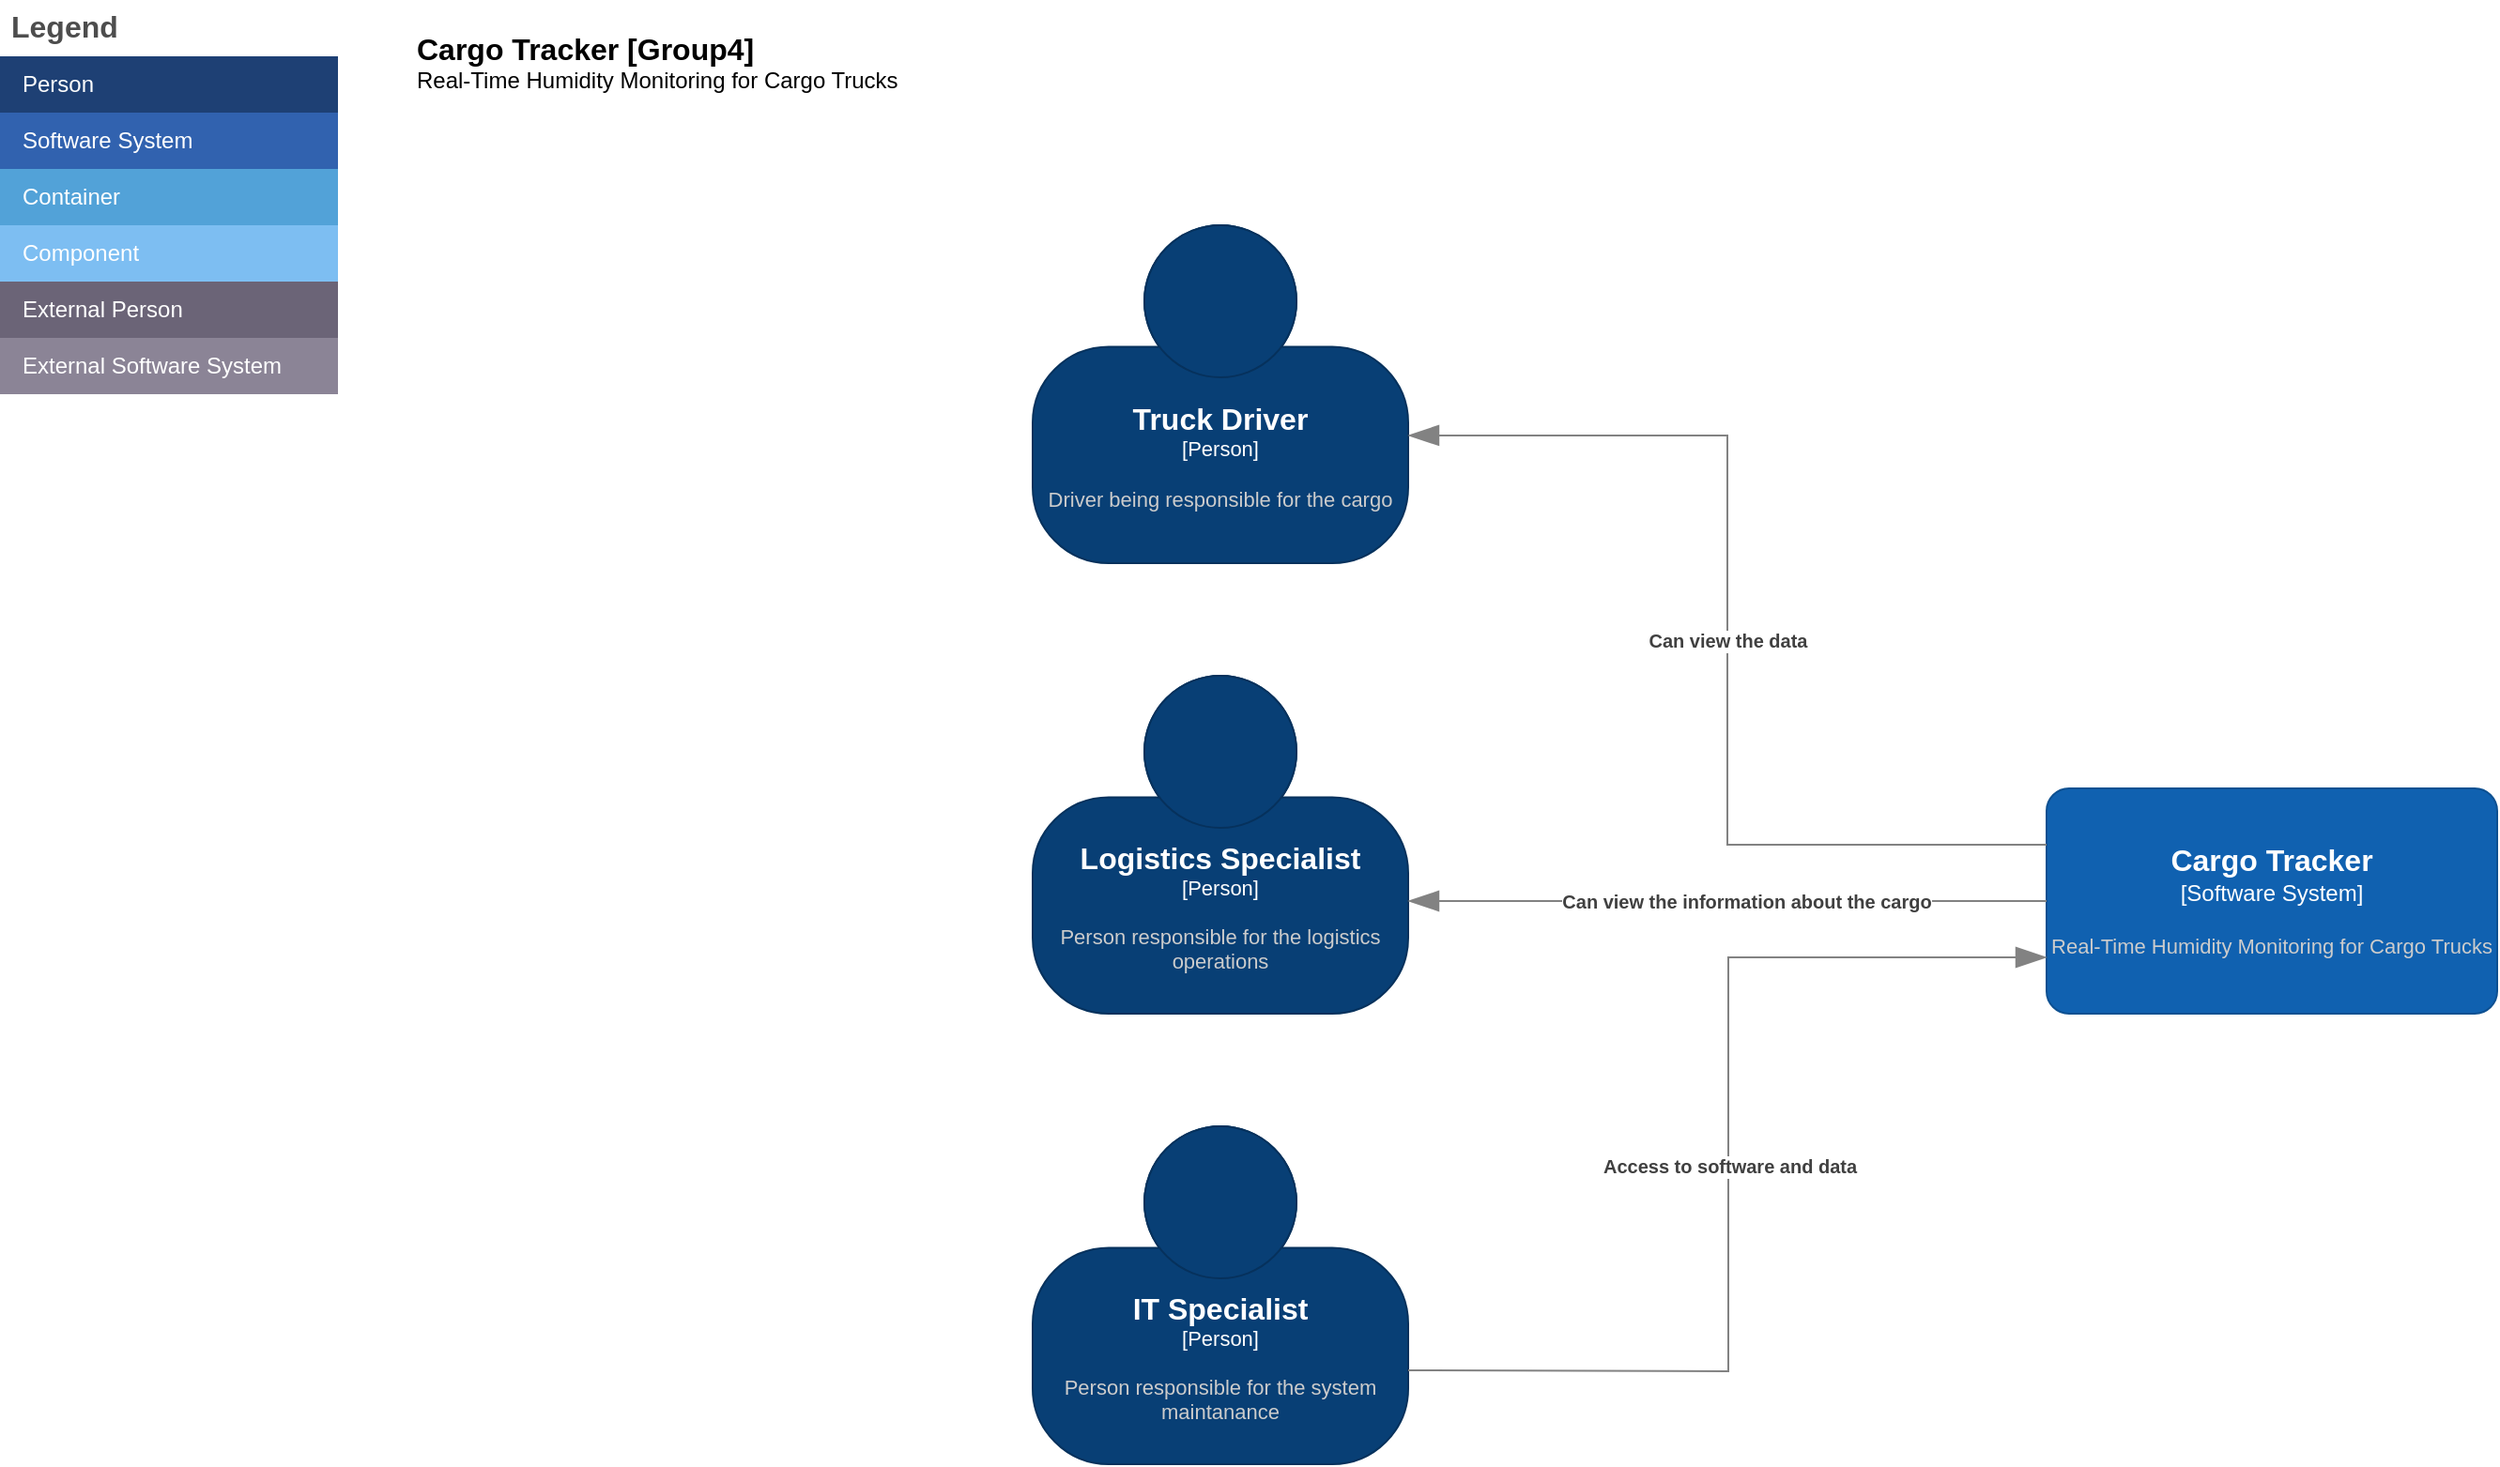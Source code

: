 <mxfile version="24.7.17" pages="2">
  <diagram name="Strona-1" id="Bht_FuHH5Pa5uhFDIL36">
    <mxGraphModel dx="2261" dy="2061" grid="1" gridSize="10" guides="1" tooltips="1" connect="1" arrows="1" fold="1" page="1" pageScale="1" pageWidth="827" pageHeight="1169" math="0" shadow="0">
      <root>
        <mxCell id="0" />
        <mxCell id="1" parent="0" />
        <object placeholders="1" c4Name="Cargo Tracker" c4Type="Software System" c4Description="Real-Time Humidity Monitoring for Cargo Trucks" label="&lt;font style=&quot;font-size: 16px&quot;&gt;&lt;b&gt;%c4Name%&lt;/b&gt;&lt;/font&gt;&lt;div&gt;[%c4Type%]&lt;/div&gt;&lt;br&gt;&lt;div&gt;&lt;font style=&quot;font-size: 11px&quot;&gt;&lt;font color=&quot;#cccccc&quot;&gt;%c4Description%&lt;/font&gt;&lt;/div&gt;" id="fI_2BWMxbm71k8MSzg18-3">
          <mxCell style="rounded=1;whiteSpace=wrap;html=1;labelBackgroundColor=none;fillColor=#1061B0;fontColor=#ffffff;align=center;arcSize=10;strokeColor=#0D5091;metaEdit=1;resizable=0;points=[[0.25,0,0],[0.5,0,0],[0.75,0,0],[1,0.25,0],[1,0.5,0],[1,0.75,0],[0.75,1,0],[0.5,1,0],[0.25,1,0],[0,0.75,0],[0,0.5,0],[0,0.25,0]];" parent="1" vertex="1">
            <mxGeometry x="270" y="360" width="240" height="120" as="geometry" />
          </mxCell>
        </object>
        <object placeholders="1" c4Name="Truck Driver" c4Type="Person" c4Description="Driver being responsible for the cargo" label="&lt;font style=&quot;font-size: 16px&quot;&gt;&lt;b&gt;%c4Name%&lt;/b&gt;&lt;/font&gt;&lt;div&gt;[%c4Type%]&lt;/div&gt;&lt;br&gt;&lt;div&gt;&lt;font style=&quot;font-size: 11px&quot;&gt;&lt;font color=&quot;#cccccc&quot;&gt;%c4Description%&lt;/font&gt;&lt;/div&gt;" id="fI_2BWMxbm71k8MSzg18-4">
          <mxCell style="html=1;fontSize=11;dashed=0;whiteSpace=wrap;fillColor=#083F75;strokeColor=#06315C;fontColor=#ffffff;shape=mxgraph.c4.person2;align=center;metaEdit=1;points=[[0.5,0,0],[1,0.5,0],[1,0.75,0],[0.75,1,0],[0.5,1,0],[0.25,1,0],[0,0.75,0],[0,0.5,0]];resizable=0;" parent="1" vertex="1">
            <mxGeometry x="-270" y="60" width="200" height="180" as="geometry" />
          </mxCell>
        </object>
        <object placeholders="1" c4Name="Logistics Specialist" c4Type="Person" c4Description="Person responsible for the logistics operations" label="&lt;font style=&quot;font-size: 16px&quot;&gt;&lt;b&gt;%c4Name%&lt;/b&gt;&lt;/font&gt;&lt;div&gt;[%c4Type%]&lt;/div&gt;&lt;br&gt;&lt;div&gt;&lt;font style=&quot;font-size: 11px&quot;&gt;&lt;font color=&quot;#cccccc&quot;&gt;%c4Description%&lt;/font&gt;&lt;/div&gt;" id="fI_2BWMxbm71k8MSzg18-5">
          <mxCell style="html=1;fontSize=11;dashed=0;whiteSpace=wrap;fillColor=#083F75;strokeColor=#06315C;fontColor=#ffffff;shape=mxgraph.c4.person2;align=center;metaEdit=1;points=[[0.5,0,0],[1,0.5,0],[1,0.75,0],[0.75,1,0],[0.5,1,0],[0.25,1,0],[0,0.75,0],[0,0.5,0]];resizable=0;" parent="1" vertex="1">
            <mxGeometry x="-270" y="300" width="200" height="180" as="geometry" />
          </mxCell>
        </object>
        <object placeholders="1" c4Name="IT Specialist" c4Type="Person" c4Description="Person responsible for the system maintanance" label="&lt;font style=&quot;font-size: 16px&quot;&gt;&lt;b&gt;%c4Name%&lt;/b&gt;&lt;/font&gt;&lt;div&gt;[%c4Type%]&lt;/div&gt;&lt;br&gt;&lt;div&gt;&lt;font style=&quot;font-size: 11px&quot;&gt;&lt;font color=&quot;#cccccc&quot;&gt;%c4Description%&lt;/font&gt;&lt;/div&gt;" id="fI_2BWMxbm71k8MSzg18-6">
          <mxCell style="html=1;fontSize=11;dashed=0;whiteSpace=wrap;fillColor=#083F75;strokeColor=#06315C;fontColor=#ffffff;shape=mxgraph.c4.person2;align=center;metaEdit=1;points=[[0.5,0,0],[1,0.5,0],[1,0.75,0],[0.75,1,0],[0.5,1,0],[0.25,1,0],[0,0.75,0],[0,0.5,0]];resizable=0;" parent="1" vertex="1">
            <mxGeometry x="-270" y="540" width="200" height="180" as="geometry" />
          </mxCell>
        </object>
        <object placeholders="1" c4Type="Relationship" c4Description="Can view the data" label="&lt;div style=&quot;text-align: left&quot;&gt;&lt;div style=&quot;text-align: center&quot;&gt;&lt;b&gt;%c4Description%&lt;/b&gt;&lt;/div&gt;" id="fI_2BWMxbm71k8MSzg18-16">
          <mxCell style="endArrow=blockThin;html=1;fontSize=10;fontColor=#404040;strokeWidth=1;endFill=1;strokeColor=#828282;elbow=vertical;metaEdit=1;endSize=14;startSize=14;jumpStyle=arc;jumpSize=16;rounded=0;edgeStyle=orthogonalEdgeStyle;entryX=1;entryY=0.622;entryDx=0;entryDy=0;entryPerimeter=0;" parent="1" source="fI_2BWMxbm71k8MSzg18-3" target="fI_2BWMxbm71k8MSzg18-4" edge="1">
            <mxGeometry width="240" relative="1" as="geometry">
              <mxPoint x="54" y="510" as="sourcePoint" />
              <mxPoint x="54" y="510" as="targetPoint" />
              <Array as="points">
                <mxPoint x="100" y="390" />
                <mxPoint x="100" y="172" />
              </Array>
            </mxGeometry>
          </mxCell>
        </object>
        <object placeholders="1" c4Type="Relationship" c4Description="Can view the information about the cargo" label="&lt;div style=&quot;text-align: left&quot;&gt;&lt;div style=&quot;text-align: center&quot;&gt;&lt;b&gt;%c4Description%&lt;/b&gt;&lt;/div&gt;" id="fI_2BWMxbm71k8MSzg18-18">
          <mxCell style="endArrow=blockThin;html=1;fontSize=10;fontColor=#404040;strokeWidth=1;endFill=1;strokeColor=#828282;elbow=vertical;metaEdit=1;endSize=14;startSize=14;jumpStyle=arc;jumpSize=16;rounded=0;edgeStyle=orthogonalEdgeStyle;" parent="1" source="fI_2BWMxbm71k8MSzg18-3" edge="1">
            <mxGeometry x="-0.029" width="240" relative="1" as="geometry">
              <mxPoint x="30" y="420" as="sourcePoint" />
              <mxPoint x="-70" y="420" as="targetPoint" />
              <mxPoint x="5" as="offset" />
            </mxGeometry>
          </mxCell>
        </object>
        <object placeholders="1" c4Type="Relationship" c4Description="Access to software and data" label="&lt;div style=&quot;text-align: left&quot;&gt;&lt;div style=&quot;text-align: center&quot;&gt;&lt;b&gt;%c4Description%&lt;/b&gt;&lt;/div&gt;" id="fI_2BWMxbm71k8MSzg18-22">
          <mxCell style="endArrow=blockThin;html=1;fontSize=10;fontColor=#404040;strokeWidth=1;endFill=1;strokeColor=#828282;elbow=vertical;metaEdit=1;endSize=14;startSize=14;jumpStyle=arc;jumpSize=16;rounded=0;edgeStyle=orthogonalEdgeStyle;entryX=0;entryY=0.75;entryDx=0;entryDy=0;entryPerimeter=0;" parent="1" target="fI_2BWMxbm71k8MSzg18-3" edge="1">
            <mxGeometry width="240" relative="1" as="geometry">
              <mxPoint x="-70" y="670" as="sourcePoint" />
              <mxPoint x="-50" y="660" as="targetPoint" />
            </mxGeometry>
          </mxCell>
        </object>
        <mxCell id="ROyf7U0Roz68xv3hnPWP-1" value="Legend" style="shape=table;startSize=30;container=1;collapsible=0;childLayout=tableLayout;fontSize=16;align=left;verticalAlign=top;fillColor=none;strokeColor=none;fontColor=#4D4D4D;fontStyle=1;spacingLeft=6;spacing=0;resizable=0;" vertex="1" parent="1">
          <mxGeometry x="-820" y="-60" width="180" height="210" as="geometry" />
        </mxCell>
        <mxCell id="ROyf7U0Roz68xv3hnPWP-2" value="" style="shape=tableRow;horizontal=0;startSize=0;swimlaneHead=0;swimlaneBody=0;strokeColor=inherit;top=0;left=0;bottom=0;right=0;collapsible=0;dropTarget=0;fillColor=none;points=[[0,0.5],[1,0.5]];portConstraint=eastwest;fontSize=12;" vertex="1" parent="ROyf7U0Roz68xv3hnPWP-1">
          <mxGeometry y="30" width="180" height="30" as="geometry" />
        </mxCell>
        <mxCell id="ROyf7U0Roz68xv3hnPWP-3" value="Person" style="shape=partialRectangle;html=1;whiteSpace=wrap;connectable=0;strokeColor=inherit;overflow=hidden;fillColor=#1E4074;top=0;left=0;bottom=0;right=0;pointerEvents=1;fontSize=12;align=left;fontColor=#FFFFFF;gradientColor=none;spacingLeft=10;spacingRight=4;" vertex="1" parent="ROyf7U0Roz68xv3hnPWP-2">
          <mxGeometry width="180" height="30" as="geometry">
            <mxRectangle width="180" height="30" as="alternateBounds" />
          </mxGeometry>
        </mxCell>
        <mxCell id="ROyf7U0Roz68xv3hnPWP-4" value="" style="shape=tableRow;horizontal=0;startSize=0;swimlaneHead=0;swimlaneBody=0;strokeColor=inherit;top=0;left=0;bottom=0;right=0;collapsible=0;dropTarget=0;fillColor=none;points=[[0,0.5],[1,0.5]];portConstraint=eastwest;fontSize=12;" vertex="1" parent="ROyf7U0Roz68xv3hnPWP-1">
          <mxGeometry y="60" width="180" height="30" as="geometry" />
        </mxCell>
        <mxCell id="ROyf7U0Roz68xv3hnPWP-5" value="Software System" style="shape=partialRectangle;html=1;whiteSpace=wrap;connectable=0;strokeColor=inherit;overflow=hidden;fillColor=#3162AF;top=0;left=0;bottom=0;right=0;pointerEvents=1;fontSize=12;align=left;fontColor=#FFFFFF;gradientColor=none;spacingLeft=10;spacingRight=4;" vertex="1" parent="ROyf7U0Roz68xv3hnPWP-4">
          <mxGeometry width="180" height="30" as="geometry">
            <mxRectangle width="180" height="30" as="alternateBounds" />
          </mxGeometry>
        </mxCell>
        <mxCell id="ROyf7U0Roz68xv3hnPWP-6" value="" style="shape=tableRow;horizontal=0;startSize=0;swimlaneHead=0;swimlaneBody=0;strokeColor=inherit;top=0;left=0;bottom=0;right=0;collapsible=0;dropTarget=0;fillColor=none;points=[[0,0.5],[1,0.5]];portConstraint=eastwest;fontSize=12;" vertex="1" parent="ROyf7U0Roz68xv3hnPWP-1">
          <mxGeometry y="90" width="180" height="30" as="geometry" />
        </mxCell>
        <mxCell id="ROyf7U0Roz68xv3hnPWP-7" value="Container" style="shape=partialRectangle;html=1;whiteSpace=wrap;connectable=0;strokeColor=inherit;overflow=hidden;fillColor=#52a2d8;top=0;left=0;bottom=0;right=0;pointerEvents=1;fontSize=12;align=left;fontColor=#FFFFFF;gradientColor=none;spacingLeft=10;spacingRight=4;" vertex="1" parent="ROyf7U0Roz68xv3hnPWP-6">
          <mxGeometry width="180" height="30" as="geometry">
            <mxRectangle width="180" height="30" as="alternateBounds" />
          </mxGeometry>
        </mxCell>
        <mxCell id="ROyf7U0Roz68xv3hnPWP-8" value="" style="shape=tableRow;horizontal=0;startSize=0;swimlaneHead=0;swimlaneBody=0;strokeColor=inherit;top=0;left=0;bottom=0;right=0;collapsible=0;dropTarget=0;fillColor=none;points=[[0,0.5],[1,0.5]];portConstraint=eastwest;fontSize=12;" vertex="1" parent="ROyf7U0Roz68xv3hnPWP-1">
          <mxGeometry y="120" width="180" height="30" as="geometry" />
        </mxCell>
        <mxCell id="ROyf7U0Roz68xv3hnPWP-9" value="Component" style="shape=partialRectangle;html=1;whiteSpace=wrap;connectable=0;strokeColor=inherit;overflow=hidden;fillColor=#7dbef2;top=0;left=0;bottom=0;right=0;pointerEvents=1;fontSize=12;align=left;fontColor=#FFFFFF;gradientColor=none;spacingLeft=10;spacingRight=4;" vertex="1" parent="ROyf7U0Roz68xv3hnPWP-8">
          <mxGeometry width="180" height="30" as="geometry">
            <mxRectangle width="180" height="30" as="alternateBounds" />
          </mxGeometry>
        </mxCell>
        <mxCell id="ROyf7U0Roz68xv3hnPWP-10" value="" style="shape=tableRow;horizontal=0;startSize=0;swimlaneHead=0;swimlaneBody=0;strokeColor=inherit;top=0;left=0;bottom=0;right=0;collapsible=0;dropTarget=0;fillColor=none;points=[[0,0.5],[1,0.5]];portConstraint=eastwest;fontSize=12;" vertex="1" parent="ROyf7U0Roz68xv3hnPWP-1">
          <mxGeometry y="150" width="180" height="30" as="geometry" />
        </mxCell>
        <mxCell id="ROyf7U0Roz68xv3hnPWP-11" value="External Person" style="shape=partialRectangle;html=1;whiteSpace=wrap;connectable=0;strokeColor=inherit;overflow=hidden;fillColor=#6b6477;top=0;left=0;bottom=0;right=0;pointerEvents=1;fontSize=12;align=left;fontColor=#FFFFFF;gradientColor=none;spacingLeft=10;spacingRight=4;" vertex="1" parent="ROyf7U0Roz68xv3hnPWP-10">
          <mxGeometry width="180" height="30" as="geometry">
            <mxRectangle width="180" height="30" as="alternateBounds" />
          </mxGeometry>
        </mxCell>
        <mxCell id="ROyf7U0Roz68xv3hnPWP-12" value="" style="shape=tableRow;horizontal=0;startSize=0;swimlaneHead=0;swimlaneBody=0;strokeColor=inherit;top=0;left=0;bottom=0;right=0;collapsible=0;dropTarget=0;fillColor=none;points=[[0,0.5],[1,0.5]];portConstraint=eastwest;fontSize=12;" vertex="1" parent="ROyf7U0Roz68xv3hnPWP-1">
          <mxGeometry y="180" width="180" height="30" as="geometry" />
        </mxCell>
        <mxCell id="ROyf7U0Roz68xv3hnPWP-13" value="External Software System" style="shape=partialRectangle;html=1;whiteSpace=wrap;connectable=0;strokeColor=inherit;overflow=hidden;fillColor=#8b8496;top=0;left=0;bottom=0;right=0;pointerEvents=1;fontSize=12;align=left;fontColor=#FFFFFF;gradientColor=none;spacingLeft=10;spacingRight=4;" vertex="1" parent="ROyf7U0Roz68xv3hnPWP-12">
          <mxGeometry width="180" height="30" as="geometry">
            <mxRectangle width="180" height="30" as="alternateBounds" />
          </mxGeometry>
        </mxCell>
        <object placeholders="1" c4Name="Cargo Tracker [Group4]" c4Type="ContainerScopeBoundary" c4Description="Real-Time Humidity Monitoring for Cargo Trucks" label="&lt;font style=&quot;font-size: 16px&quot;&gt;&lt;b&gt;&lt;div style=&quot;text-align: left&quot;&gt;%c4Name%&lt;/div&gt;&lt;/b&gt;&lt;/font&gt;&lt;div style=&quot;text-align: left&quot;&gt;%c4Description%&lt;/div&gt;" id="ROyf7U0Roz68xv3hnPWP-14">
          <mxCell style="text;html=1;strokeColor=none;fillColor=none;align=left;verticalAlign=top;whiteSpace=wrap;rounded=0;metaEdit=1;allowArrows=0;resizable=1;rotatable=0;connectable=0;recursiveResize=0;expand=0;pointerEvents=0;points=[[0.25,0,0],[0.5,0,0],[0.75,0,0],[1,0.25,0],[1,0.5,0],[1,0.75,0],[0.75,1,0],[0.5,1,0],[0.25,1,0],[0,0.75,0],[0,0.5,0],[0,0.25,0]];" vertex="1" parent="1">
            <mxGeometry x="-600" y="-50" width="260" height="40" as="geometry" />
          </mxCell>
        </object>
      </root>
    </mxGraphModel>
  </diagram>
  <diagram id="i7jzLlRqqgnsVg5w9PPh" name="Strona-2">
    <mxGraphModel dx="2336" dy="2108" grid="1" gridSize="10" guides="1" tooltips="1" connect="1" arrows="1" fold="1" page="1" pageScale="1" pageWidth="827" pageHeight="1169" math="0" shadow="0">
      <root>
        <mxCell id="0" />
        <mxCell id="1" parent="0" />
        <mxCell id="Htjl3EGHx8nX9gBwDcIo-8" value="Legend" style="shape=table;startSize=30;container=1;collapsible=0;childLayout=tableLayout;fontSize=16;align=left;verticalAlign=top;fillColor=none;strokeColor=none;fontColor=#4D4D4D;fontStyle=1;spacingLeft=6;spacing=0;resizable=0;" vertex="1" parent="1">
          <mxGeometry x="-820" y="-60" width="180" height="210" as="geometry" />
        </mxCell>
        <mxCell id="Htjl3EGHx8nX9gBwDcIo-9" value="" style="shape=tableRow;horizontal=0;startSize=0;swimlaneHead=0;swimlaneBody=0;strokeColor=inherit;top=0;left=0;bottom=0;right=0;collapsible=0;dropTarget=0;fillColor=none;points=[[0,0.5],[1,0.5]];portConstraint=eastwest;fontSize=12;" vertex="1" parent="Htjl3EGHx8nX9gBwDcIo-8">
          <mxGeometry y="30" width="180" height="30" as="geometry" />
        </mxCell>
        <mxCell id="Htjl3EGHx8nX9gBwDcIo-10" value="Person" style="shape=partialRectangle;html=1;whiteSpace=wrap;connectable=0;strokeColor=inherit;overflow=hidden;fillColor=#1E4074;top=0;left=0;bottom=0;right=0;pointerEvents=1;fontSize=12;align=left;fontColor=#FFFFFF;gradientColor=none;spacingLeft=10;spacingRight=4;" vertex="1" parent="Htjl3EGHx8nX9gBwDcIo-9">
          <mxGeometry width="180" height="30" as="geometry">
            <mxRectangle width="180" height="30" as="alternateBounds" />
          </mxGeometry>
        </mxCell>
        <mxCell id="Htjl3EGHx8nX9gBwDcIo-11" value="" style="shape=tableRow;horizontal=0;startSize=0;swimlaneHead=0;swimlaneBody=0;strokeColor=inherit;top=0;left=0;bottom=0;right=0;collapsible=0;dropTarget=0;fillColor=none;points=[[0,0.5],[1,0.5]];portConstraint=eastwest;fontSize=12;" vertex="1" parent="Htjl3EGHx8nX9gBwDcIo-8">
          <mxGeometry y="60" width="180" height="30" as="geometry" />
        </mxCell>
        <mxCell id="Htjl3EGHx8nX9gBwDcIo-12" value="Software System" style="shape=partialRectangle;html=1;whiteSpace=wrap;connectable=0;strokeColor=inherit;overflow=hidden;fillColor=#3162AF;top=0;left=0;bottom=0;right=0;pointerEvents=1;fontSize=12;align=left;fontColor=#FFFFFF;gradientColor=none;spacingLeft=10;spacingRight=4;" vertex="1" parent="Htjl3EGHx8nX9gBwDcIo-11">
          <mxGeometry width="180" height="30" as="geometry">
            <mxRectangle width="180" height="30" as="alternateBounds" />
          </mxGeometry>
        </mxCell>
        <mxCell id="Htjl3EGHx8nX9gBwDcIo-13" value="" style="shape=tableRow;horizontal=0;startSize=0;swimlaneHead=0;swimlaneBody=0;strokeColor=inherit;top=0;left=0;bottom=0;right=0;collapsible=0;dropTarget=0;fillColor=none;points=[[0,0.5],[1,0.5]];portConstraint=eastwest;fontSize=12;" vertex="1" parent="Htjl3EGHx8nX9gBwDcIo-8">
          <mxGeometry y="90" width="180" height="30" as="geometry" />
        </mxCell>
        <mxCell id="Htjl3EGHx8nX9gBwDcIo-14" value="Container" style="shape=partialRectangle;html=1;whiteSpace=wrap;connectable=0;strokeColor=inherit;overflow=hidden;fillColor=#52a2d8;top=0;left=0;bottom=0;right=0;pointerEvents=1;fontSize=12;align=left;fontColor=#FFFFFF;gradientColor=none;spacingLeft=10;spacingRight=4;" vertex="1" parent="Htjl3EGHx8nX9gBwDcIo-13">
          <mxGeometry width="180" height="30" as="geometry">
            <mxRectangle width="180" height="30" as="alternateBounds" />
          </mxGeometry>
        </mxCell>
        <mxCell id="Htjl3EGHx8nX9gBwDcIo-15" value="" style="shape=tableRow;horizontal=0;startSize=0;swimlaneHead=0;swimlaneBody=0;strokeColor=inherit;top=0;left=0;bottom=0;right=0;collapsible=0;dropTarget=0;fillColor=none;points=[[0,0.5],[1,0.5]];portConstraint=eastwest;fontSize=12;" vertex="1" parent="Htjl3EGHx8nX9gBwDcIo-8">
          <mxGeometry y="120" width="180" height="30" as="geometry" />
        </mxCell>
        <mxCell id="Htjl3EGHx8nX9gBwDcIo-16" value="Component" style="shape=partialRectangle;html=1;whiteSpace=wrap;connectable=0;strokeColor=inherit;overflow=hidden;fillColor=#7dbef2;top=0;left=0;bottom=0;right=0;pointerEvents=1;fontSize=12;align=left;fontColor=#FFFFFF;gradientColor=none;spacingLeft=10;spacingRight=4;" vertex="1" parent="Htjl3EGHx8nX9gBwDcIo-15">
          <mxGeometry width="180" height="30" as="geometry">
            <mxRectangle width="180" height="30" as="alternateBounds" />
          </mxGeometry>
        </mxCell>
        <mxCell id="Htjl3EGHx8nX9gBwDcIo-17" value="" style="shape=tableRow;horizontal=0;startSize=0;swimlaneHead=0;swimlaneBody=0;strokeColor=inherit;top=0;left=0;bottom=0;right=0;collapsible=0;dropTarget=0;fillColor=none;points=[[0,0.5],[1,0.5]];portConstraint=eastwest;fontSize=12;" vertex="1" parent="Htjl3EGHx8nX9gBwDcIo-8">
          <mxGeometry y="150" width="180" height="30" as="geometry" />
        </mxCell>
        <mxCell id="Htjl3EGHx8nX9gBwDcIo-18" value="External Person" style="shape=partialRectangle;html=1;whiteSpace=wrap;connectable=0;strokeColor=inherit;overflow=hidden;fillColor=#6b6477;top=0;left=0;bottom=0;right=0;pointerEvents=1;fontSize=12;align=left;fontColor=#FFFFFF;gradientColor=none;spacingLeft=10;spacingRight=4;" vertex="1" parent="Htjl3EGHx8nX9gBwDcIo-17">
          <mxGeometry width="180" height="30" as="geometry">
            <mxRectangle width="180" height="30" as="alternateBounds" />
          </mxGeometry>
        </mxCell>
        <mxCell id="Htjl3EGHx8nX9gBwDcIo-19" value="" style="shape=tableRow;horizontal=0;startSize=0;swimlaneHead=0;swimlaneBody=0;strokeColor=inherit;top=0;left=0;bottom=0;right=0;collapsible=0;dropTarget=0;fillColor=none;points=[[0,0.5],[1,0.5]];portConstraint=eastwest;fontSize=12;" vertex="1" parent="Htjl3EGHx8nX9gBwDcIo-8">
          <mxGeometry y="180" width="180" height="30" as="geometry" />
        </mxCell>
        <mxCell id="Htjl3EGHx8nX9gBwDcIo-20" value="External Software System" style="shape=partialRectangle;html=1;whiteSpace=wrap;connectable=0;strokeColor=inherit;overflow=hidden;fillColor=#8b8496;top=0;left=0;bottom=0;right=0;pointerEvents=1;fontSize=12;align=left;fontColor=#FFFFFF;gradientColor=none;spacingLeft=10;spacingRight=4;" vertex="1" parent="Htjl3EGHx8nX9gBwDcIo-19">
          <mxGeometry width="180" height="30" as="geometry">
            <mxRectangle width="180" height="30" as="alternateBounds" />
          </mxGeometry>
        </mxCell>
        <object placeholders="1" c4Name="Cargo Tracker [Group4]" c4Type="ContainerScopeBoundary" c4Description="Real-Time Humidity Monitoring for Cargo Trucks" label="&lt;font style=&quot;font-size: 16px&quot;&gt;&lt;b&gt;&lt;div style=&quot;text-align: left&quot;&gt;%c4Name%&lt;/div&gt;&lt;/b&gt;&lt;/font&gt;&lt;div style=&quot;text-align: left&quot;&gt;%c4Description%&lt;/div&gt;" id="Htjl3EGHx8nX9gBwDcIo-21">
          <mxCell style="text;html=1;strokeColor=none;fillColor=none;align=left;verticalAlign=top;whiteSpace=wrap;rounded=0;metaEdit=1;allowArrows=0;resizable=1;rotatable=0;connectable=0;recursiveResize=0;expand=0;pointerEvents=0;points=[[0.25,0,0],[0.5,0,0],[0.75,0,0],[1,0.25,0],[1,0.5,0],[1,0.75,0],[0.75,1,0],[0.5,1,0],[0.25,1,0],[0,0.75,0],[0,0.5,0],[0,0.25,0]];" vertex="1" parent="1">
            <mxGeometry x="-600" y="-50" width="260" height="40" as="geometry" />
          </mxCell>
        </object>
        <object placeholders="1" c4Name="Truck Driver" c4Type="Person" c4Description="Driver being responsible for the cargo" label="&lt;font style=&quot;font-size: 16px&quot;&gt;&lt;b&gt;%c4Name%&lt;/b&gt;&lt;/font&gt;&lt;div&gt;[%c4Type%]&lt;/div&gt;&lt;br&gt;&lt;div&gt;&lt;font style=&quot;font-size: 11px&quot;&gt;&lt;font color=&quot;#cccccc&quot;&gt;%c4Description%&lt;/font&gt;&lt;/div&gt;" id="wMNNJtlygucuf8tlxcB5-2">
          <mxCell style="html=1;fontSize=11;dashed=0;whiteSpace=wrap;fillColor=#083F75;strokeColor=#06315C;fontColor=#ffffff;shape=mxgraph.c4.person2;align=center;metaEdit=1;points=[[0.5,0,0],[1,0.5,0],[1,0.75,0],[0.75,1,0],[0.5,1,0],[0.25,1,0],[0,0.75,0],[0,0.5,0]];resizable=0;" vertex="1" parent="1">
            <mxGeometry x="-270" y="60" width="200" height="180" as="geometry" />
          </mxCell>
        </object>
        <object placeholders="1" c4Name="Logistics Specialist" c4Type="Person" c4Description="Person responsible for the logistics operations" label="&lt;font style=&quot;font-size: 16px&quot;&gt;&lt;b&gt;%c4Name%&lt;/b&gt;&lt;/font&gt;&lt;div&gt;[%c4Type%]&lt;/div&gt;&lt;br&gt;&lt;div&gt;&lt;font style=&quot;font-size: 11px&quot;&gt;&lt;font color=&quot;#cccccc&quot;&gt;%c4Description%&lt;/font&gt;&lt;/div&gt;" id="wMNNJtlygucuf8tlxcB5-3">
          <mxCell style="html=1;fontSize=11;dashed=0;whiteSpace=wrap;fillColor=#083F75;strokeColor=#06315C;fontColor=#ffffff;shape=mxgraph.c4.person2;align=center;metaEdit=1;points=[[0.5,0,0],[1,0.5,0],[1,0.75,0],[0.75,1,0],[0.5,1,0],[0.25,1,0],[0,0.75,0],[0,0.5,0]];resizable=0;" vertex="1" parent="1">
            <mxGeometry x="-260" y="500" width="200" height="180" as="geometry" />
          </mxCell>
        </object>
        <object placeholders="1" c4Name="IT Specialist" c4Type="Person" c4Description="Person responsible for the system maintanance" label="&lt;font style=&quot;font-size: 16px&quot;&gt;&lt;b&gt;%c4Name%&lt;/b&gt;&lt;/font&gt;&lt;div&gt;[%c4Type%]&lt;/div&gt;&lt;br&gt;&lt;div&gt;&lt;font style=&quot;font-size: 11px&quot;&gt;&lt;font color=&quot;#cccccc&quot;&gt;%c4Description%&lt;/font&gt;&lt;/div&gt;" id="wMNNJtlygucuf8tlxcB5-4">
          <mxCell style="html=1;fontSize=11;dashed=0;whiteSpace=wrap;fillColor=#083F75;strokeColor=#06315C;fontColor=#ffffff;shape=mxgraph.c4.person2;align=center;metaEdit=1;points=[[0.5,0,0],[1,0.5,0],[1,0.75,0],[0.75,1,0],[0.5,1,0],[0.25,1,0],[0,0.75,0],[0,0.5,0]];resizable=0;" vertex="1" parent="1">
            <mxGeometry x="-260" y="260" width="200" height="180" as="geometry" />
          </mxCell>
        </object>
        <object placeholders="1" c4Name="Dashboard" c4Technology="Azure" c4Description="Service responsible for obtaining and displaying data on dashboard." label="&lt;font style=&quot;font-size: 16px&quot;&gt;&lt;b&gt;%c4Name%&lt;/b&gt;&lt;/font&gt;&lt;div&gt;[%c4Type%:&amp;nbsp;%c4Technology%]&lt;/div&gt;&lt;br&gt;&lt;div&gt;&lt;font style=&quot;font-size: 11px&quot;&gt;&lt;font color=&quot;#E6E6E6&quot;&gt;%c4Description%&lt;/font&gt;&lt;/div&gt;" c4Type="Container" id="wMNNJtlygucuf8tlxcB5-10">
          <mxCell style="shape=mxgraph.c4.webBrowserContainer2;whiteSpace=wrap;html=1;boundedLbl=1;rounded=0;labelBackgroundColor=none;strokeColor=#118ACD;fillColor=#23A2D9;strokeColor=#118ACD;strokeColor2=#0E7DAD;fontSize=12;fontColor=#ffffff;align=center;metaEdit=1;points=[[0.5,0,0],[1,0.25,0],[1,0.5,0],[1,0.75,0],[0.5,1,0],[0,0.75,0],[0,0.5,0],[0,0.25,0]];resizable=0;" vertex="1" parent="1">
            <mxGeometry x="120" y="340" width="240" height="160" as="geometry" />
          </mxCell>
        </object>
        <object placeholders="1" c4Name="IoT hub" c4Type="Container" c4Technology="Azure IoT Hub" c4Description="Handles communication between devices and the hub" label="&lt;font style=&quot;font-size: 16px&quot;&gt;&lt;b&gt;%c4Name%&lt;/b&gt;&lt;/font&gt;&lt;div&gt;[%c4Type%: %c4Technology%]&lt;/div&gt;&lt;br&gt;&lt;div&gt;&lt;font style=&quot;font-size: 11px&quot;&gt;&lt;font color=&quot;#E6E6E6&quot;&gt;%c4Description%&lt;/font&gt;&lt;/div&gt;" id="wMNNJtlygucuf8tlxcB5-11">
          <mxCell style="rounded=1;whiteSpace=wrap;html=1;fontSize=11;labelBackgroundColor=none;fillColor=#23A2D9;fontColor=#ffffff;align=center;arcSize=10;strokeColor=#0E7DAD;metaEdit=1;resizable=0;points=[[0.25,0,0],[0.5,0,0],[0.75,0,0],[1,0.25,0],[1,0.5,0],[1,0.75,0],[0.75,1,0],[0.5,1,0],[0.25,1,0],[0,0.75,0],[0,0.5,0],[0,0.25,0]];" vertex="1" parent="1">
            <mxGeometry x="770" y="240" width="240" height="120" as="geometry" />
          </mxCell>
        </object>
        <object placeholders="1" c4Name="Data storage" c4Type="Container" c4Technology="Azure CosmosDB" c4Description="Stores processed and raw data" label="&lt;font style=&quot;font-size: 16px&quot;&gt;&lt;b&gt;%c4Name%&lt;/b&gt;&lt;/font&gt;&lt;div&gt;[%c4Type%:&amp;nbsp;%c4Technology%]&lt;/div&gt;&lt;br&gt;&lt;div&gt;&lt;font style=&quot;font-size: 11px&quot;&gt;&lt;font color=&quot;#E6E6E6&quot;&gt;%c4Description%&lt;/font&gt;&lt;/div&gt;" id="wMNNJtlygucuf8tlxcB5-12">
          <mxCell style="shape=cylinder3;size=15;whiteSpace=wrap;html=1;boundedLbl=1;rounded=0;labelBackgroundColor=none;fillColor=#23A2D9;fontSize=12;fontColor=#ffffff;align=center;strokeColor=#0E7DAD;metaEdit=1;points=[[0.5,0,0],[1,0.25,0],[1,0.5,0],[1,0.75,0],[0.5,1,0],[0,0.75,0],[0,0.5,0],[0,0.25,0]];resizable=0;" vertex="1" parent="1">
            <mxGeometry x="480" y="770" width="240" height="120" as="geometry" />
          </mxCell>
        </object>
        <mxCell id="wMNNJtlygucuf8tlxcB5-26" style="rounded=0;orthogonalLoop=1;jettySize=auto;html=1;" edge="1" parent="1" source="wMNNJtlygucuf8tlxcB5-13" target="wMNNJtlygucuf8tlxcB5-12">
          <mxGeometry relative="1" as="geometry">
            <Array as="points">
              <mxPoint x="600" y="640" />
            </Array>
          </mxGeometry>
        </mxCell>
        <mxCell id="wMNNJtlygucuf8tlxcB5-27" value="Stores processed data" style="edgeLabel;html=1;align=center;verticalAlign=middle;resizable=0;points=[];" vertex="1" connectable="0" parent="wMNNJtlygucuf8tlxcB5-26">
          <mxGeometry x="-0.301" y="4" relative="1" as="geometry">
            <mxPoint as="offset" />
          </mxGeometry>
        </mxCell>
        <object placeholders="1" c4Name="Data processing service" c4Type="Container" c4Technology="Azure Functions" c4Description="Processes incoming data streams from IoT devices in real time" label="&lt;font style=&quot;font-size: 16px&quot;&gt;&lt;b&gt;%c4Name%&lt;/b&gt;&lt;/font&gt;&lt;div&gt;[%c4Type%: %c4Technology%]&lt;/div&gt;&lt;br&gt;&lt;div&gt;&lt;font style=&quot;font-size: 11px&quot;&gt;&lt;font color=&quot;#E6E6E6&quot;&gt;%c4Description%&lt;/font&gt;&lt;/div&gt;" id="wMNNJtlygucuf8tlxcB5-13">
          <mxCell style="rounded=1;whiteSpace=wrap;html=1;fontSize=11;labelBackgroundColor=none;fillColor=#23A2D9;fontColor=#ffffff;align=center;arcSize=10;strokeColor=#0E7DAD;metaEdit=1;resizable=0;points=[[0.25,0,0],[0.5,0,0],[0.75,0,0],[1,0.25,0],[1,0.5,0],[1,0.75,0],[0.75,1,0],[0.5,1,0],[0.25,1,0],[0,0.75,0],[0,0.5,0],[0,0.25,0]];" vertex="1" parent="1">
            <mxGeometry x="770" y="580" width="240" height="120" as="geometry" />
          </mxCell>
        </object>
        <object placeholders="1" c4Name="Real-time logistics data collector" c4Type="Container" c4Technology="" c4Description="Real-time collecting and processing cargo data for logistics purposes" label="&lt;font style=&quot;font-size: 16px&quot;&gt;&lt;b&gt;%c4Name%&lt;/b&gt;&lt;/font&gt;&lt;div&gt;[%c4Type%: %c4Technology%]&lt;/div&gt;&lt;br&gt;&lt;div&gt;&lt;font style=&quot;font-size: 11px&quot;&gt;&lt;font color=&quot;#E6E6E6&quot;&gt;%c4Description%&lt;/font&gt;&lt;/div&gt;" id="wMNNJtlygucuf8tlxcB5-14">
          <mxCell style="rounded=1;whiteSpace=wrap;html=1;fontSize=11;labelBackgroundColor=none;fillColor=#23A2D9;fontColor=#ffffff;align=center;arcSize=10;strokeColor=#0E7DAD;metaEdit=1;resizable=0;points=[[0.25,0,0],[0.5,0,0],[0.75,0,0],[1,0.25,0],[1,0.5,0],[1,0.75,0],[0.75,1,0],[0.5,1,0],[0.25,1,0],[0,0.75,0],[0,0.5,0],[0,0.25,0]];" vertex="1" parent="1">
            <mxGeometry x="120" y="640" width="240" height="120" as="geometry" />
          </mxCell>
        </object>
        <mxCell id="wMNNJtlygucuf8tlxcB5-15" style="rounded=0;orthogonalLoop=1;jettySize=auto;html=1;entryX=0.997;entryY=0.639;entryDx=0;entryDy=0;entryPerimeter=0;" edge="1" parent="1" source="wMNNJtlygucuf8tlxcB5-10" target="wMNNJtlygucuf8tlxcB5-2">
          <mxGeometry relative="1" as="geometry" />
        </mxCell>
        <mxCell id="wMNNJtlygucuf8tlxcB5-20" value="Display data" style="edgeLabel;html=1;align=center;verticalAlign=middle;resizable=0;points=[];" vertex="1" connectable="0" parent="wMNNJtlygucuf8tlxcB5-15">
          <mxGeometry x="-0.215" y="3" relative="1" as="geometry">
            <mxPoint as="offset" />
          </mxGeometry>
        </mxCell>
        <mxCell id="wMNNJtlygucuf8tlxcB5-16" style="rounded=0;orthogonalLoop=1;jettySize=auto;html=1;exitX=1;exitY=0.889;exitDx=0;exitDy=0;exitPerimeter=0;" edge="1" parent="1" source="wMNNJtlygucuf8tlxcB5-4" target="wMNNJtlygucuf8tlxcB5-10">
          <mxGeometry relative="1" as="geometry" />
        </mxCell>
        <mxCell id="wMNNJtlygucuf8tlxcB5-18" value="Access data" style="edgeLabel;html=1;align=center;verticalAlign=middle;resizable=0;points=[];" vertex="1" connectable="0" parent="wMNNJtlygucuf8tlxcB5-16">
          <mxGeometry x="-0.257" relative="1" as="geometry">
            <mxPoint x="-1" as="offset" />
          </mxGeometry>
        </mxCell>
        <mxCell id="wMNNJtlygucuf8tlxcB5-17" style="rounded=0;orthogonalLoop=1;jettySize=auto;html=1;entryX=0.984;entryY=0.784;entryDx=0;entryDy=0;entryPerimeter=0;" edge="1" parent="1" source="wMNNJtlygucuf8tlxcB5-10" target="wMNNJtlygucuf8tlxcB5-3">
          <mxGeometry relative="1" as="geometry" />
        </mxCell>
        <mxCell id="wMNNJtlygucuf8tlxcB5-19" value="Display data" style="edgeLabel;html=1;align=center;verticalAlign=middle;resizable=0;points=[];" vertex="1" connectable="0" parent="wMNNJtlygucuf8tlxcB5-17">
          <mxGeometry x="-0.306" y="-1" relative="1" as="geometry">
            <mxPoint as="offset" />
          </mxGeometry>
        </mxCell>
        <mxCell id="wMNNJtlygucuf8tlxcB5-21" style="edgeStyle=orthogonalEdgeStyle;rounded=0;orthogonalLoop=1;jettySize=auto;html=1;entryX=0.014;entryY=0.56;entryDx=0;entryDy=0;entryPerimeter=0;" edge="1" parent="1" source="wMNNJtlygucuf8tlxcB5-3" target="wMNNJtlygucuf8tlxcB5-14">
          <mxGeometry relative="1" as="geometry">
            <Array as="points">
              <mxPoint x="-160" y="707" />
            </Array>
          </mxGeometry>
        </mxCell>
        <mxCell id="wMNNJtlygucuf8tlxcB5-22" value="Access data" style="edgeLabel;html=1;align=center;verticalAlign=middle;resizable=0;points=[];" vertex="1" connectable="0" parent="wMNNJtlygucuf8tlxcB5-21">
          <mxGeometry x="0.279" relative="1" as="geometry">
            <mxPoint as="offset" />
          </mxGeometry>
        </mxCell>
        <mxCell id="wMNNJtlygucuf8tlxcB5-24" style="rounded=0;orthogonalLoop=1;jettySize=auto;html=1;exitX=0.5;exitY=1;exitDx=0;exitDy=0;exitPerimeter=0;" edge="1" parent="1" source="wMNNJtlygucuf8tlxcB5-11" target="wMNNJtlygucuf8tlxcB5-13">
          <mxGeometry relative="1" as="geometry" />
        </mxCell>
        <mxCell id="wMNNJtlygucuf8tlxcB5-25" value="Forwards raw data" style="edgeLabel;html=1;align=center;verticalAlign=middle;resizable=0;points=[];" vertex="1" connectable="0" parent="wMNNJtlygucuf8tlxcB5-24">
          <mxGeometry x="-0.031" y="-1" relative="1" as="geometry">
            <mxPoint as="offset" />
          </mxGeometry>
        </mxCell>
        <mxCell id="wMNNJtlygucuf8tlxcB5-33" style="rounded=0;orthogonalLoop=1;jettySize=auto;html=1;entryX=0.995;entryY=0.571;entryDx=0;entryDy=0;entryPerimeter=0;" edge="1" parent="1" source="wMNNJtlygucuf8tlxcB5-32" target="wMNNJtlygucuf8tlxcB5-12">
          <mxGeometry relative="1" as="geometry" />
        </mxCell>
        <mxCell id="wMNNJtlygucuf8tlxcB5-35" value="Obtains data" style="edgeLabel;html=1;align=center;verticalAlign=middle;resizable=0;points=[];" vertex="1" connectable="0" parent="wMNNJtlygucuf8tlxcB5-33">
          <mxGeometry x="-0.208" y="-1" relative="1" as="geometry">
            <mxPoint as="offset" />
          </mxGeometry>
        </mxCell>
        <mxCell id="wMNNJtlygucuf8tlxcB5-31" style="edgeStyle=orthogonalEdgeStyle;rounded=0;orthogonalLoop=1;jettySize=auto;html=1;entryX=0;entryY=0.5;entryDx=0;entryDy=0;entryPerimeter=0;" edge="1" parent="1" source="wMNNJtlygucuf8tlxcB5-14" target="wMNNJtlygucuf8tlxcB5-11">
          <mxGeometry relative="1" as="geometry" />
        </mxCell>
        <object placeholders="1" c4Name="Web Rest API" c4Type="Container" c4Technology="Azure Functions" c4Description="" label="&lt;font style=&quot;font-size: 16px&quot;&gt;&lt;b&gt;%c4Name%&lt;/b&gt;&lt;/font&gt;&lt;div&gt;[%c4Type%: %c4Technology%]&lt;/div&gt;&lt;br&gt;&lt;div&gt;&lt;font style=&quot;font-size: 11px&quot;&gt;&lt;font color=&quot;#E6E6E6&quot;&gt;%c4Description%&lt;/font&gt;&lt;/div&gt;" id="wMNNJtlygucuf8tlxcB5-32">
          <mxCell style="rounded=1;whiteSpace=wrap;html=1;fontSize=11;labelBackgroundColor=none;fillColor=#23A2D9;fontColor=#ffffff;align=center;arcSize=10;strokeColor=#0E7DAD;metaEdit=1;resizable=0;points=[[0.25,0,0],[0.5,0,0],[0.75,0,0],[1,0.25,0],[1,0.5,0],[1,0.75,0],[0.75,1,0],[0.5,1,0],[0.25,1,0],[0,0.75,0],[0,0.5,0],[0,0.25,0]];" vertex="1" parent="1">
            <mxGeometry x="820" y="780" width="240" height="120" as="geometry" />
          </mxCell>
        </object>
        <object placeholders="1" c4Name="Cargo Tracker Data System" c4Type="ContainerScopeBoundary" c4Application="Cargo Tracker" label="&lt;font style=&quot;font-size: 16px&quot;&gt;&lt;b&gt;&lt;div style=&quot;text-align: left&quot;&gt;%c4Name%&lt;/div&gt;&lt;/b&gt;&lt;/font&gt;&lt;div style=&quot;text-align: left&quot;&gt;[%c4Application%]&lt;/div&gt;" id="wMNNJtlygucuf8tlxcB5-36">
          <mxCell style="rounded=1;fontSize=11;whiteSpace=wrap;html=1;dashed=1;arcSize=20;fillColor=none;strokeColor=#666666;fontColor=#333333;labelBackgroundColor=none;align=left;verticalAlign=bottom;labelBorderColor=none;spacingTop=0;spacing=10;dashPattern=8 4;metaEdit=1;rotatable=0;perimeter=rectanglePerimeter;noLabel=0;labelPadding=0;allowArrows=0;connectable=0;expand=0;recursiveResize=0;editable=1;pointerEvents=0;absoluteArcSize=1;points=[[0.25,0,0],[0.5,0,0],[0.75,0,0],[1,0.25,0],[1,0.5,0],[1,0.75,0],[0.75,1,0],[0.5,1,0],[0.25,1,0],[0,0.75,0],[0,0.5,0],[0,0.25,0]];" vertex="1" parent="1">
            <mxGeometry x="80" y="120" width="1020" height="840" as="geometry" />
          </mxCell>
        </object>
      </root>
    </mxGraphModel>
  </diagram>
</mxfile>
